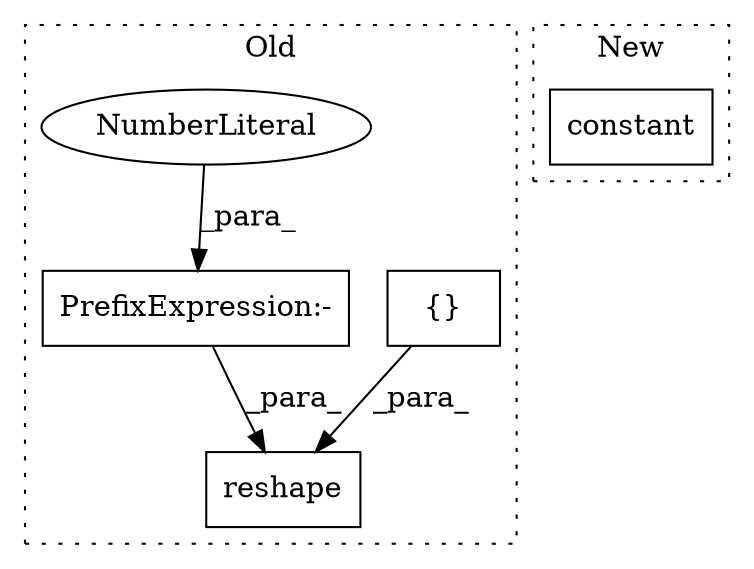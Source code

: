 digraph G {
subgraph cluster0 {
1 [label="reshape" a="32" s="2455,2578" l="8,1" shape="box"];
3 [label="{}" a="4" s="2325,2403" l="1,1" shape="box"];
4 [label="PrefixExpression:-" a="38" s="2442" l="1" shape="box"];
5 [label="NumberLiteral" a="34" s="2443" l="1" shape="ellipse"];
label = "Old";
style="dotted";
}
subgraph cluster1 {
2 [label="constant" a="32" s="2791,2806" l="9,1" shape="box"];
label = "New";
style="dotted";
}
3 -> 1 [label="_para_"];
4 -> 1 [label="_para_"];
5 -> 4 [label="_para_"];
}